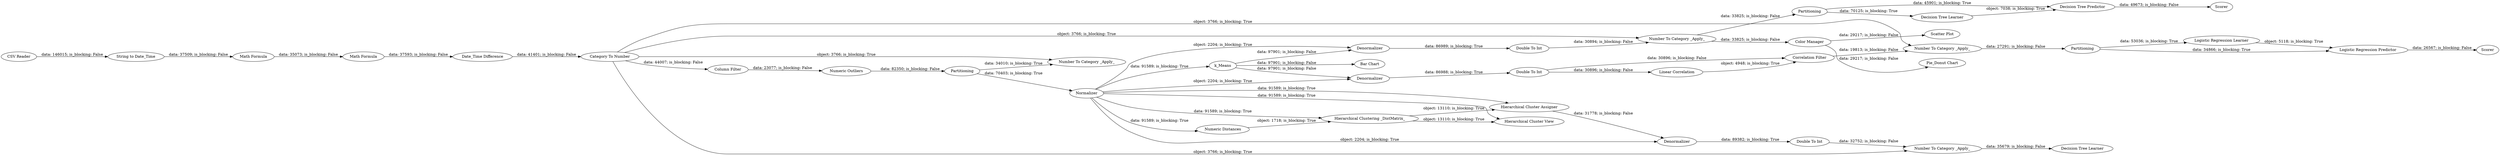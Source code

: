 digraph {
	"2224976982378381695_37" [label="Bar Chart"]
	"2224976982378381695_29" [label=Denormalizer]
	"2224976982378381695_38" [label="Color Manager"]
	"2224976982378381695_33" [label="Number To Category _Apply_"]
	"2224976982378381695_14" [label="Hierarchical Clustering _DistMatrix_"]
	"2224976982378381695_11" [label=Normalizer]
	"2224976982378381695_3" [label="Math Formula"]
	"2224976982378381695_6" [label="Date_Time Difference"]
	"2224976982378381695_10" [label=Partitioning]
	"2224976982378381695_2" [label="String to Date_Time"]
	"2224976982378381695_1" [label="CSV Reader"]
	"2224976982378381695_13" [label="Numeric Distances"]
	"2224976982378381695_28" [label="Double To Int"]
	"2224976982378381695_30" [label="Linear Correlation"]
	"2224976982378381695_19" [label="Decision Tree Learner"]
	"2224976982378381695_31" [label="Correlation Filter"]
	"2224976982378381695_21" [label=Denormalizer]
	"2224976982378381695_26" [label="Logistic Regression Learner"]
	"2224976982378381695_41" [label=Partitioning]
	"2224976982378381695_4" [label="Math Formula"]
	"2224976982378381695_25" [label="Double To Int"]
	"2224976982378381695_7" [label="Column Filter"]
	"2224976982378381695_39" [label="Scatter Plot"]
	"2224976982378381695_9" [label="Numeric Outliers"]
	"2224976982378381695_43" [label="Pie_Donut Chart"]
	"2224976982378381695_23" [label="Number To Category _Apply_"]
	"2224976982378381695_20" [label=Denormalizer]
	"2224976982378381695_34" [label="Logistic Regression Predictor"]
	"2224976982378381695_36" [label=Scorer]
	"2224976982378381695_27" [label="Number To Category _Apply_"]
	"2224976982378381695_24" [label="Double To Int"]
	"2224976982378381695_42" [label=Scorer]
	"2224976982378381695_22" [label="Number To Category _Apply_"]
	"2224976982378381695_32" [label="Decision Tree Predictor"]
	"2224976982378381695_8" [label="Category To Number"]
	"2224976982378381695_40" [label=Partitioning]
	"2224976982378381695_18" [label="Decision Tree Learner"]
	"2224976982378381695_15" [label="Hierarchical Cluster View"]
	"2224976982378381695_17" [label=k_Means]
	"2224976982378381695_16" [label="Hierarchical Cluster Assigner"]
	"2224976982378381695_1" -> "2224976982378381695_2" [label="data: 146015; is_blocking: False"]
	"2224976982378381695_17" -> "2224976982378381695_21" [label="data: 97901; is_blocking: False"]
	"2224976982378381695_8" -> "2224976982378381695_27" [label="object: 3766; is_blocking: True"]
	"2224976982378381695_8" -> "2224976982378381695_7" [label="data: 44007; is_blocking: False"]
	"2224976982378381695_11" -> "2224976982378381695_29" [label="object: 2204; is_blocking: True"]
	"2224976982378381695_10" -> "2224976982378381695_33" [label="data: 34010; is_blocking: True"]
	"2224976982378381695_8" -> "2224976982378381695_22" [label="object: 3766; is_blocking: True"]
	"2224976982378381695_25" -> "2224976982378381695_22" [label="data: 32752; is_blocking: False"]
	"2224976982378381695_29" -> "2224976982378381695_28" [label="data: 86988; is_blocking: True"]
	"2224976982378381695_22" -> "2224976982378381695_18" [label="data: 35679; is_blocking: False"]
	"2224976982378381695_7" -> "2224976982378381695_9" [label="data: 23077; is_blocking: False"]
	"2224976982378381695_20" -> "2224976982378381695_25" [label="data: 89382; is_blocking: True"]
	"2224976982378381695_4" -> "2224976982378381695_6" [label="data: 37593; is_blocking: False"]
	"2224976982378381695_41" -> "2224976982378381695_34" [label="data: 34866; is_blocking: True"]
	"2224976982378381695_26" -> "2224976982378381695_34" [label="object: 5118; is_blocking: True"]
	"2224976982378381695_16" -> "2224976982378381695_20" [label="data: 31778; is_blocking: False"]
	"2224976982378381695_11" -> "2224976982378381695_15" [label="data: 91589; is_blocking: True"]
	"2224976982378381695_10" -> "2224976982378381695_11" [label="data: 70403; is_blocking: True"]
	"2224976982378381695_41" -> "2224976982378381695_26" [label="data: 53036; is_blocking: True"]
	"2224976982378381695_11" -> "2224976982378381695_13" [label="data: 91589; is_blocking: True"]
	"2224976982378381695_11" -> "2224976982378381695_20" [label="object: 2204; is_blocking: True"]
	"2224976982378381695_13" -> "2224976982378381695_14" [label="object: 1718; is_blocking: True"]
	"2224976982378381695_14" -> "2224976982378381695_16" [label="object: 13110; is_blocking: True"]
	"2224976982378381695_17" -> "2224976982378381695_29" [label="data: 97901; is_blocking: False"]
	"2224976982378381695_32" -> "2224976982378381695_36" [label="data: 49673; is_blocking: False"]
	"2224976982378381695_2" -> "2224976982378381695_3" [label="data: 37509; is_blocking: False"]
	"2224976982378381695_38" -> "2224976982378381695_39" [label="data: 29217; is_blocking: False"]
	"2224976982378381695_17" -> "2224976982378381695_37" [label="data: 97901; is_blocking: False"]
	"2224976982378381695_24" -> "2224976982378381695_23" [label="data: 30894; is_blocking: False"]
	"2224976982378381695_11" -> "2224976982378381695_14" [label="data: 91589; is_blocking: True"]
	"2224976982378381695_3" -> "2224976982378381695_4" [label="data: 35073; is_blocking: False"]
	"2224976982378381695_19" -> "2224976982378381695_32" [label="object: 7038; is_blocking: True"]
	"2224976982378381695_23" -> "2224976982378381695_40" [label="data: 33825; is_blocking: False"]
	"2224976982378381695_6" -> "2224976982378381695_8" [label="data: 41401; is_blocking: False"]
	"2224976982378381695_11" -> "2224976982378381695_21" [label="object: 2204; is_blocking: True"]
	"2224976982378381695_28" -> "2224976982378381695_30" [label="data: 30896; is_blocking: False"]
	"2224976982378381695_8" -> "2224976982378381695_33" [label="object: 3766; is_blocking: True"]
	"2224976982378381695_30" -> "2224976982378381695_31" [label="object: 4948; is_blocking: True"]
	"2224976982378381695_38" -> "2224976982378381695_43" [label="data: 29217; is_blocking: False"]
	"2224976982378381695_11" -> "2224976982378381695_17" [label="data: 91589; is_blocking: True"]
	"2224976982378381695_9" -> "2224976982378381695_10" [label="data: 82350; is_blocking: False"]
	"2224976982378381695_8" -> "2224976982378381695_23" [label="object: 3766; is_blocking: True"]
	"2224976982378381695_28" -> "2224976982378381695_31" [label="data: 30896; is_blocking: False"]
	"2224976982378381695_34" -> "2224976982378381695_42" [label="data: 26567; is_blocking: False"]
	"2224976982378381695_14" -> "2224976982378381695_15" [label="object: 13110; is_blocking: True"]
	"2224976982378381695_40" -> "2224976982378381695_19" [label="data: 70125; is_blocking: True"]
	"2224976982378381695_11" -> "2224976982378381695_16" [label="data: 91589; is_blocking: True"]
	"2224976982378381695_31" -> "2224976982378381695_27" [label="data: 19813; is_blocking: False"]
	"2224976982378381695_40" -> "2224976982378381695_32" [label="data: 45901; is_blocking: True"]
	"2224976982378381695_21" -> "2224976982378381695_24" [label="data: 86989; is_blocking: True"]
	"2224976982378381695_23" -> "2224976982378381695_38" [label="data: 33825; is_blocking: False"]
	"2224976982378381695_27" -> "2224976982378381695_41" [label="data: 27291; is_blocking: False"]
	rankdir=LR
}
